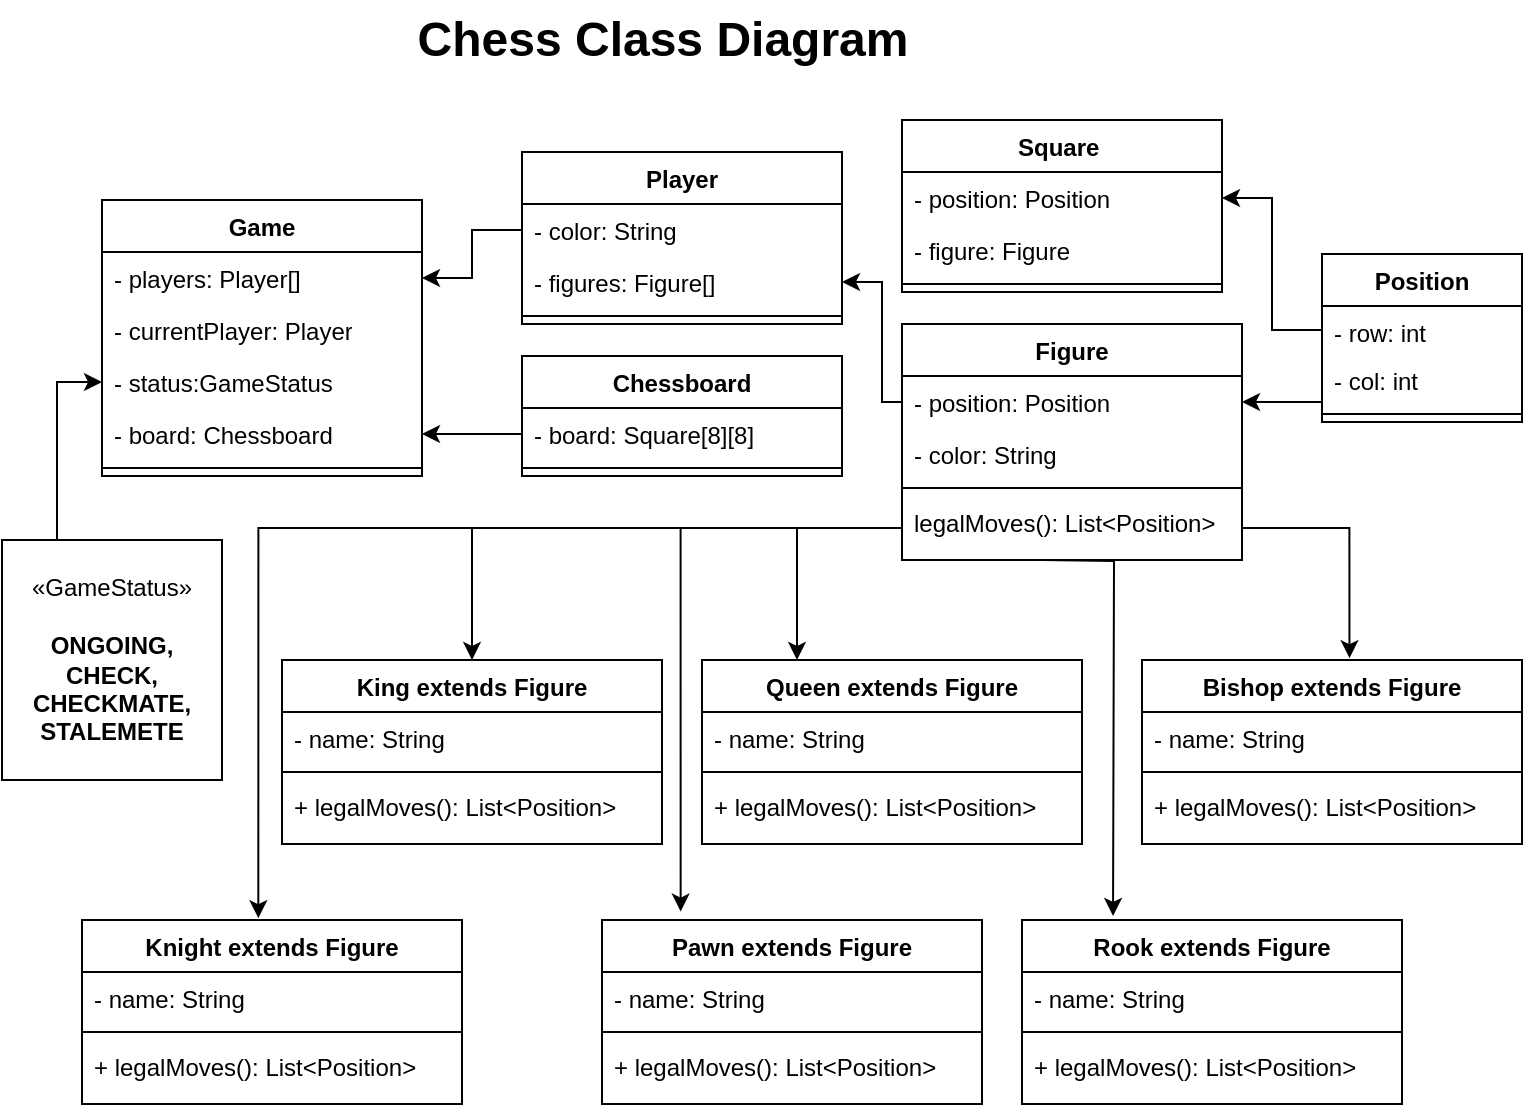 <mxfile version="24.1.0" type="github">
  <diagram name="Page-1" id="UGAyzT8rciiFniJ-YuEJ">
    <mxGraphModel dx="1222" dy="628" grid="1" gridSize="10" guides="1" tooltips="1" connect="1" arrows="1" fold="1" page="1" pageScale="1" pageWidth="850" pageHeight="1100" math="0" shadow="0">
      <root>
        <mxCell id="0" />
        <mxCell id="1" parent="0" />
        <mxCell id="H-SjnlmVFcyGF8M-FG-U-1" value="Game" style="swimlane;fontStyle=1;align=center;verticalAlign=top;childLayout=stackLayout;horizontal=1;startSize=26;horizontalStack=0;resizeParent=1;resizeParentMax=0;resizeLast=0;collapsible=1;marginBottom=0;whiteSpace=wrap;html=1;" vertex="1" parent="1">
          <mxGeometry x="90" y="120" width="160" height="138" as="geometry" />
        </mxCell>
        <mxCell id="H-SjnlmVFcyGF8M-FG-U-2" value="-&amp;nbsp;players: Player[]" style="text;strokeColor=none;fillColor=none;align=left;verticalAlign=top;spacingLeft=4;spacingRight=4;overflow=hidden;rotatable=0;points=[[0,0.5],[1,0.5]];portConstraint=eastwest;whiteSpace=wrap;html=1;" vertex="1" parent="H-SjnlmVFcyGF8M-FG-U-1">
          <mxGeometry y="26" width="160" height="26" as="geometry" />
        </mxCell>
        <mxCell id="H-SjnlmVFcyGF8M-FG-U-19" value="- currentPlayer: Player" style="text;strokeColor=none;fillColor=none;align=left;verticalAlign=top;spacingLeft=4;spacingRight=4;overflow=hidden;rotatable=0;points=[[0,0.5],[1,0.5]];portConstraint=eastwest;whiteSpace=wrap;html=1;" vertex="1" parent="H-SjnlmVFcyGF8M-FG-U-1">
          <mxGeometry y="52" width="160" height="26" as="geometry" />
        </mxCell>
        <mxCell id="H-SjnlmVFcyGF8M-FG-U-20" value="&lt;div&gt;- status:GameStatus&lt;br&gt;&lt;/div&gt;" style="text;strokeColor=none;fillColor=none;align=left;verticalAlign=top;spacingLeft=4;spacingRight=4;overflow=hidden;rotatable=0;points=[[0,0.5],[1,0.5]];portConstraint=eastwest;whiteSpace=wrap;html=1;" vertex="1" parent="H-SjnlmVFcyGF8M-FG-U-1">
          <mxGeometry y="78" width="160" height="26" as="geometry" />
        </mxCell>
        <mxCell id="H-SjnlmVFcyGF8M-FG-U-21" value="- board: Chessboard" style="text;strokeColor=none;fillColor=none;align=left;verticalAlign=top;spacingLeft=4;spacingRight=4;overflow=hidden;rotatable=0;points=[[0,0.5],[1,0.5]];portConstraint=eastwest;whiteSpace=wrap;html=1;" vertex="1" parent="H-SjnlmVFcyGF8M-FG-U-1">
          <mxGeometry y="104" width="160" height="26" as="geometry" />
        </mxCell>
        <mxCell id="H-SjnlmVFcyGF8M-FG-U-3" value="" style="line;strokeWidth=1;fillColor=none;align=left;verticalAlign=middle;spacingTop=-1;spacingLeft=3;spacingRight=3;rotatable=0;labelPosition=right;points=[];portConstraint=eastwest;strokeColor=inherit;" vertex="1" parent="H-SjnlmVFcyGF8M-FG-U-1">
          <mxGeometry y="130" width="160" height="8" as="geometry" />
        </mxCell>
        <mxCell id="H-SjnlmVFcyGF8M-FG-U-23" value="Chessboard" style="swimlane;fontStyle=1;align=center;verticalAlign=top;childLayout=stackLayout;horizontal=1;startSize=26;horizontalStack=0;resizeParent=1;resizeParentMax=0;resizeLast=0;collapsible=1;marginBottom=0;whiteSpace=wrap;html=1;" vertex="1" parent="1">
          <mxGeometry x="300" y="198" width="160" height="60" as="geometry" />
        </mxCell>
        <mxCell id="H-SjnlmVFcyGF8M-FG-U-24" value="- board: Square[8][8]" style="text;strokeColor=none;fillColor=none;align=left;verticalAlign=top;spacingLeft=4;spacingRight=4;overflow=hidden;rotatable=0;points=[[0,0.5],[1,0.5]];portConstraint=eastwest;whiteSpace=wrap;html=1;" vertex="1" parent="H-SjnlmVFcyGF8M-FG-U-23">
          <mxGeometry y="26" width="160" height="26" as="geometry" />
        </mxCell>
        <mxCell id="H-SjnlmVFcyGF8M-FG-U-28" value="" style="line;strokeWidth=1;fillColor=none;align=left;verticalAlign=middle;spacingTop=-1;spacingLeft=3;spacingRight=3;rotatable=0;labelPosition=right;points=[];portConstraint=eastwest;strokeColor=inherit;" vertex="1" parent="H-SjnlmVFcyGF8M-FG-U-23">
          <mxGeometry y="52" width="160" height="8" as="geometry" />
        </mxCell>
        <mxCell id="H-SjnlmVFcyGF8M-FG-U-29" value="Player" style="swimlane;fontStyle=1;align=center;verticalAlign=top;childLayout=stackLayout;horizontal=1;startSize=26;horizontalStack=0;resizeParent=1;resizeParentMax=0;resizeLast=0;collapsible=1;marginBottom=0;whiteSpace=wrap;html=1;" vertex="1" parent="1">
          <mxGeometry x="300" y="96" width="160" height="86" as="geometry" />
        </mxCell>
        <mxCell id="H-SjnlmVFcyGF8M-FG-U-30" value="-&amp;nbsp;color: String&lt;div&gt;&lt;br/&gt;&lt;/div&gt;" style="text;strokeColor=none;fillColor=none;align=left;verticalAlign=top;spacingLeft=4;spacingRight=4;overflow=hidden;rotatable=0;points=[[0,0.5],[1,0.5]];portConstraint=eastwest;whiteSpace=wrap;html=1;" vertex="1" parent="H-SjnlmVFcyGF8M-FG-U-29">
          <mxGeometry y="26" width="160" height="26" as="geometry" />
        </mxCell>
        <mxCell id="H-SjnlmVFcyGF8M-FG-U-32" value="&lt;div&gt;- figures: Figure[]&lt;br&gt;&lt;/div&gt;" style="text;strokeColor=none;fillColor=none;align=left;verticalAlign=top;spacingLeft=4;spacingRight=4;overflow=hidden;rotatable=0;points=[[0,0.5],[1,0.5]];portConstraint=eastwest;whiteSpace=wrap;html=1;" vertex="1" parent="H-SjnlmVFcyGF8M-FG-U-29">
          <mxGeometry y="52" width="160" height="26" as="geometry" />
        </mxCell>
        <mxCell id="H-SjnlmVFcyGF8M-FG-U-31" value="" style="line;strokeWidth=1;fillColor=none;align=left;verticalAlign=middle;spacingTop=-1;spacingLeft=3;spacingRight=3;rotatable=0;labelPosition=right;points=[];portConstraint=eastwest;strokeColor=inherit;" vertex="1" parent="H-SjnlmVFcyGF8M-FG-U-29">
          <mxGeometry y="78" width="160" height="8" as="geometry" />
        </mxCell>
        <mxCell id="H-SjnlmVFcyGF8M-FG-U-33" value="Square&amp;nbsp;" style="swimlane;fontStyle=1;align=center;verticalAlign=top;childLayout=stackLayout;horizontal=1;startSize=26;horizontalStack=0;resizeParent=1;resizeParentMax=0;resizeLast=0;collapsible=1;marginBottom=0;whiteSpace=wrap;html=1;" vertex="1" parent="1">
          <mxGeometry x="490" y="80" width="160" height="86" as="geometry" />
        </mxCell>
        <mxCell id="H-SjnlmVFcyGF8M-FG-U-34" value="&lt;div&gt;- position: Position&lt;br&gt;&lt;/div&gt;" style="text;strokeColor=none;fillColor=none;align=left;verticalAlign=top;spacingLeft=4;spacingRight=4;overflow=hidden;rotatable=0;points=[[0,0.5],[1,0.5]];portConstraint=eastwest;whiteSpace=wrap;html=1;" vertex="1" parent="H-SjnlmVFcyGF8M-FG-U-33">
          <mxGeometry y="26" width="160" height="26" as="geometry" />
        </mxCell>
        <mxCell id="H-SjnlmVFcyGF8M-FG-U-35" value="&lt;div&gt;- figure: Figure&lt;br&gt;&lt;/div&gt;" style="text;strokeColor=none;fillColor=none;align=left;verticalAlign=top;spacingLeft=4;spacingRight=4;overflow=hidden;rotatable=0;points=[[0,0.5],[1,0.5]];portConstraint=eastwest;whiteSpace=wrap;html=1;" vertex="1" parent="H-SjnlmVFcyGF8M-FG-U-33">
          <mxGeometry y="52" width="160" height="26" as="geometry" />
        </mxCell>
        <mxCell id="H-SjnlmVFcyGF8M-FG-U-36" value="" style="line;strokeWidth=1;fillColor=none;align=left;verticalAlign=middle;spacingTop=-1;spacingLeft=3;spacingRight=3;rotatable=0;labelPosition=right;points=[];portConstraint=eastwest;strokeColor=inherit;" vertex="1" parent="H-SjnlmVFcyGF8M-FG-U-33">
          <mxGeometry y="78" width="160" height="8" as="geometry" />
        </mxCell>
        <mxCell id="H-SjnlmVFcyGF8M-FG-U-37" value="Figure" style="swimlane;fontStyle=1;align=center;verticalAlign=top;childLayout=stackLayout;horizontal=1;startSize=26;horizontalStack=0;resizeParent=1;resizeParentMax=0;resizeLast=0;collapsible=1;marginBottom=0;whiteSpace=wrap;html=1;" vertex="1" parent="1">
          <mxGeometry x="490" y="182" width="170" height="118" as="geometry" />
        </mxCell>
        <mxCell id="H-SjnlmVFcyGF8M-FG-U-38" value="&lt;div&gt;- position: Position&lt;br&gt;&lt;/div&gt;" style="text;strokeColor=none;fillColor=none;align=left;verticalAlign=top;spacingLeft=4;spacingRight=4;overflow=hidden;rotatable=0;points=[[0,0.5],[1,0.5]];portConstraint=eastwest;whiteSpace=wrap;html=1;" vertex="1" parent="H-SjnlmVFcyGF8M-FG-U-37">
          <mxGeometry y="26" width="170" height="26" as="geometry" />
        </mxCell>
        <mxCell id="H-SjnlmVFcyGF8M-FG-U-39" value="&lt;div&gt;- color: String&lt;br&gt;&lt;/div&gt;" style="text;strokeColor=none;fillColor=none;align=left;verticalAlign=top;spacingLeft=4;spacingRight=4;overflow=hidden;rotatable=0;points=[[0,0.5],[1,0.5]];portConstraint=eastwest;whiteSpace=wrap;html=1;" vertex="1" parent="H-SjnlmVFcyGF8M-FG-U-37">
          <mxGeometry y="52" width="170" height="26" as="geometry" />
        </mxCell>
        <mxCell id="H-SjnlmVFcyGF8M-FG-U-40" value="" style="line;strokeWidth=1;fillColor=none;align=left;verticalAlign=middle;spacingTop=-1;spacingLeft=3;spacingRight=3;rotatable=0;labelPosition=right;points=[];portConstraint=eastwest;strokeColor=inherit;" vertex="1" parent="H-SjnlmVFcyGF8M-FG-U-37">
          <mxGeometry y="78" width="170" height="8" as="geometry" />
        </mxCell>
        <mxCell id="H-SjnlmVFcyGF8M-FG-U-42" value="&lt;div&gt;legalMoves(): List&amp;lt;Position&amp;gt;&lt;br&gt;&lt;/div&gt;" style="text;strokeColor=none;fillColor=none;align=left;verticalAlign=top;spacingLeft=4;spacingRight=4;overflow=hidden;rotatable=0;points=[[0,0.5],[1,0.5]];portConstraint=eastwest;whiteSpace=wrap;html=1;" vertex="1" parent="H-SjnlmVFcyGF8M-FG-U-37">
          <mxGeometry y="86" width="170" height="32" as="geometry" />
        </mxCell>
        <mxCell id="H-SjnlmVFcyGF8M-FG-U-43" value="King extends Figure" style="swimlane;fontStyle=1;align=center;verticalAlign=top;childLayout=stackLayout;horizontal=1;startSize=26;horizontalStack=0;resizeParent=1;resizeParentMax=0;resizeLast=0;collapsible=1;marginBottom=0;whiteSpace=wrap;html=1;" vertex="1" parent="1">
          <mxGeometry x="180" y="350" width="190" height="92" as="geometry" />
        </mxCell>
        <mxCell id="H-SjnlmVFcyGF8M-FG-U-44" value="&lt;div&gt;- name: String&lt;br&gt;&lt;/div&gt;" style="text;strokeColor=none;fillColor=none;align=left;verticalAlign=top;spacingLeft=4;spacingRight=4;overflow=hidden;rotatable=0;points=[[0,0.5],[1,0.5]];portConstraint=eastwest;whiteSpace=wrap;html=1;" vertex="1" parent="H-SjnlmVFcyGF8M-FG-U-43">
          <mxGeometry y="26" width="190" height="26" as="geometry" />
        </mxCell>
        <mxCell id="H-SjnlmVFcyGF8M-FG-U-46" value="" style="line;strokeWidth=1;fillColor=none;align=left;verticalAlign=middle;spacingTop=-1;spacingLeft=3;spacingRight=3;rotatable=0;labelPosition=right;points=[];portConstraint=eastwest;strokeColor=inherit;" vertex="1" parent="H-SjnlmVFcyGF8M-FG-U-43">
          <mxGeometry y="52" width="190" height="8" as="geometry" />
        </mxCell>
        <mxCell id="H-SjnlmVFcyGF8M-FG-U-47" value="&lt;div&gt;+ legalMoves(): List&amp;lt;Position&amp;gt;&lt;br&gt;&lt;/div&gt;" style="text;strokeColor=none;fillColor=none;align=left;verticalAlign=top;spacingLeft=4;spacingRight=4;overflow=hidden;rotatable=0;points=[[0,0.5],[1,0.5]];portConstraint=eastwest;whiteSpace=wrap;html=1;" vertex="1" parent="H-SjnlmVFcyGF8M-FG-U-43">
          <mxGeometry y="60" width="190" height="32" as="geometry" />
        </mxCell>
        <mxCell id="H-SjnlmVFcyGF8M-FG-U-48" value="Queen extends Figure" style="swimlane;fontStyle=1;align=center;verticalAlign=top;childLayout=stackLayout;horizontal=1;startSize=26;horizontalStack=0;resizeParent=1;resizeParentMax=0;resizeLast=0;collapsible=1;marginBottom=0;whiteSpace=wrap;html=1;" vertex="1" parent="1">
          <mxGeometry x="390" y="350" width="190" height="92" as="geometry" />
        </mxCell>
        <mxCell id="H-SjnlmVFcyGF8M-FG-U-49" value="&lt;div&gt;- name: String&lt;br&gt;&lt;/div&gt;" style="text;strokeColor=none;fillColor=none;align=left;verticalAlign=top;spacingLeft=4;spacingRight=4;overflow=hidden;rotatable=0;points=[[0,0.5],[1,0.5]];portConstraint=eastwest;whiteSpace=wrap;html=1;" vertex="1" parent="H-SjnlmVFcyGF8M-FG-U-48">
          <mxGeometry y="26" width="190" height="26" as="geometry" />
        </mxCell>
        <mxCell id="H-SjnlmVFcyGF8M-FG-U-50" value="" style="line;strokeWidth=1;fillColor=none;align=left;verticalAlign=middle;spacingTop=-1;spacingLeft=3;spacingRight=3;rotatable=0;labelPosition=right;points=[];portConstraint=eastwest;strokeColor=inherit;" vertex="1" parent="H-SjnlmVFcyGF8M-FG-U-48">
          <mxGeometry y="52" width="190" height="8" as="geometry" />
        </mxCell>
        <mxCell id="H-SjnlmVFcyGF8M-FG-U-51" value="&lt;div&gt;+ legalMoves(): List&amp;lt;Position&amp;gt;&lt;br&gt;&lt;/div&gt;" style="text;strokeColor=none;fillColor=none;align=left;verticalAlign=top;spacingLeft=4;spacingRight=4;overflow=hidden;rotatable=0;points=[[0,0.5],[1,0.5]];portConstraint=eastwest;whiteSpace=wrap;html=1;" vertex="1" parent="H-SjnlmVFcyGF8M-FG-U-48">
          <mxGeometry y="60" width="190" height="32" as="geometry" />
        </mxCell>
        <mxCell id="H-SjnlmVFcyGF8M-FG-U-53" value="Bishop extends Figure" style="swimlane;fontStyle=1;align=center;verticalAlign=top;childLayout=stackLayout;horizontal=1;startSize=26;horizontalStack=0;resizeParent=1;resizeParentMax=0;resizeLast=0;collapsible=1;marginBottom=0;whiteSpace=wrap;html=1;" vertex="1" parent="1">
          <mxGeometry x="610" y="350" width="190" height="92" as="geometry" />
        </mxCell>
        <mxCell id="H-SjnlmVFcyGF8M-FG-U-54" value="&lt;div&gt;- name: String&lt;br&gt;&lt;/div&gt;" style="text;strokeColor=none;fillColor=none;align=left;verticalAlign=top;spacingLeft=4;spacingRight=4;overflow=hidden;rotatable=0;points=[[0,0.5],[1,0.5]];portConstraint=eastwest;whiteSpace=wrap;html=1;" vertex="1" parent="H-SjnlmVFcyGF8M-FG-U-53">
          <mxGeometry y="26" width="190" height="26" as="geometry" />
        </mxCell>
        <mxCell id="H-SjnlmVFcyGF8M-FG-U-55" value="" style="line;strokeWidth=1;fillColor=none;align=left;verticalAlign=middle;spacingTop=-1;spacingLeft=3;spacingRight=3;rotatable=0;labelPosition=right;points=[];portConstraint=eastwest;strokeColor=inherit;" vertex="1" parent="H-SjnlmVFcyGF8M-FG-U-53">
          <mxGeometry y="52" width="190" height="8" as="geometry" />
        </mxCell>
        <mxCell id="H-SjnlmVFcyGF8M-FG-U-56" value="&lt;div&gt;+ legalMoves(): List&amp;lt;Position&amp;gt;&lt;br&gt;&lt;/div&gt;" style="text;strokeColor=none;fillColor=none;align=left;verticalAlign=top;spacingLeft=4;spacingRight=4;overflow=hidden;rotatable=0;points=[[0,0.5],[1,0.5]];portConstraint=eastwest;whiteSpace=wrap;html=1;" vertex="1" parent="H-SjnlmVFcyGF8M-FG-U-53">
          <mxGeometry y="60" width="190" height="32" as="geometry" />
        </mxCell>
        <mxCell id="H-SjnlmVFcyGF8M-FG-U-57" value="Knight extends Figure" style="swimlane;fontStyle=1;align=center;verticalAlign=top;childLayout=stackLayout;horizontal=1;startSize=26;horizontalStack=0;resizeParent=1;resizeParentMax=0;resizeLast=0;collapsible=1;marginBottom=0;whiteSpace=wrap;html=1;" vertex="1" parent="1">
          <mxGeometry x="80" y="480" width="190" height="92" as="geometry" />
        </mxCell>
        <mxCell id="H-SjnlmVFcyGF8M-FG-U-58" value="&lt;div&gt;- name: String&lt;br&gt;&lt;/div&gt;" style="text;strokeColor=none;fillColor=none;align=left;verticalAlign=top;spacingLeft=4;spacingRight=4;overflow=hidden;rotatable=0;points=[[0,0.5],[1,0.5]];portConstraint=eastwest;whiteSpace=wrap;html=1;" vertex="1" parent="H-SjnlmVFcyGF8M-FG-U-57">
          <mxGeometry y="26" width="190" height="26" as="geometry" />
        </mxCell>
        <mxCell id="H-SjnlmVFcyGF8M-FG-U-59" value="" style="line;strokeWidth=1;fillColor=none;align=left;verticalAlign=middle;spacingTop=-1;spacingLeft=3;spacingRight=3;rotatable=0;labelPosition=right;points=[];portConstraint=eastwest;strokeColor=inherit;" vertex="1" parent="H-SjnlmVFcyGF8M-FG-U-57">
          <mxGeometry y="52" width="190" height="8" as="geometry" />
        </mxCell>
        <mxCell id="H-SjnlmVFcyGF8M-FG-U-60" value="&lt;div&gt;+ legalMoves(): List&amp;lt;Position&amp;gt;&lt;br&gt;&lt;/div&gt;" style="text;strokeColor=none;fillColor=none;align=left;verticalAlign=top;spacingLeft=4;spacingRight=4;overflow=hidden;rotatable=0;points=[[0,0.5],[1,0.5]];portConstraint=eastwest;whiteSpace=wrap;html=1;" vertex="1" parent="H-SjnlmVFcyGF8M-FG-U-57">
          <mxGeometry y="60" width="190" height="32" as="geometry" />
        </mxCell>
        <mxCell id="H-SjnlmVFcyGF8M-FG-U-61" value="Pawn extends Figure" style="swimlane;fontStyle=1;align=center;verticalAlign=top;childLayout=stackLayout;horizontal=1;startSize=26;horizontalStack=0;resizeParent=1;resizeParentMax=0;resizeLast=0;collapsible=1;marginBottom=0;whiteSpace=wrap;html=1;" vertex="1" parent="1">
          <mxGeometry x="340" y="480" width="190" height="92" as="geometry" />
        </mxCell>
        <mxCell id="H-SjnlmVFcyGF8M-FG-U-62" value="&lt;div&gt;- name: String&lt;br&gt;&lt;/div&gt;" style="text;strokeColor=none;fillColor=none;align=left;verticalAlign=top;spacingLeft=4;spacingRight=4;overflow=hidden;rotatable=0;points=[[0,0.5],[1,0.5]];portConstraint=eastwest;whiteSpace=wrap;html=1;" vertex="1" parent="H-SjnlmVFcyGF8M-FG-U-61">
          <mxGeometry y="26" width="190" height="26" as="geometry" />
        </mxCell>
        <mxCell id="H-SjnlmVFcyGF8M-FG-U-63" value="" style="line;strokeWidth=1;fillColor=none;align=left;verticalAlign=middle;spacingTop=-1;spacingLeft=3;spacingRight=3;rotatable=0;labelPosition=right;points=[];portConstraint=eastwest;strokeColor=inherit;" vertex="1" parent="H-SjnlmVFcyGF8M-FG-U-61">
          <mxGeometry y="52" width="190" height="8" as="geometry" />
        </mxCell>
        <mxCell id="H-SjnlmVFcyGF8M-FG-U-64" value="&lt;div&gt;+ legalMoves(): List&amp;lt;Position&amp;gt;&lt;br&gt;&lt;/div&gt;" style="text;strokeColor=none;fillColor=none;align=left;verticalAlign=top;spacingLeft=4;spacingRight=4;overflow=hidden;rotatable=0;points=[[0,0.5],[1,0.5]];portConstraint=eastwest;whiteSpace=wrap;html=1;" vertex="1" parent="H-SjnlmVFcyGF8M-FG-U-61">
          <mxGeometry y="60" width="190" height="32" as="geometry" />
        </mxCell>
        <mxCell id="H-SjnlmVFcyGF8M-FG-U-65" value="Rook extends Figure" style="swimlane;fontStyle=1;align=center;verticalAlign=top;childLayout=stackLayout;horizontal=1;startSize=26;horizontalStack=0;resizeParent=1;resizeParentMax=0;resizeLast=0;collapsible=1;marginBottom=0;whiteSpace=wrap;html=1;" vertex="1" parent="1">
          <mxGeometry x="550" y="480" width="190" height="92" as="geometry" />
        </mxCell>
        <mxCell id="H-SjnlmVFcyGF8M-FG-U-66" value="&lt;div&gt;- name: String&lt;br&gt;&lt;/div&gt;" style="text;strokeColor=none;fillColor=none;align=left;verticalAlign=top;spacingLeft=4;spacingRight=4;overflow=hidden;rotatable=0;points=[[0,0.5],[1,0.5]];portConstraint=eastwest;whiteSpace=wrap;html=1;" vertex="1" parent="H-SjnlmVFcyGF8M-FG-U-65">
          <mxGeometry y="26" width="190" height="26" as="geometry" />
        </mxCell>
        <mxCell id="H-SjnlmVFcyGF8M-FG-U-67" value="" style="line;strokeWidth=1;fillColor=none;align=left;verticalAlign=middle;spacingTop=-1;spacingLeft=3;spacingRight=3;rotatable=0;labelPosition=right;points=[];portConstraint=eastwest;strokeColor=inherit;" vertex="1" parent="H-SjnlmVFcyGF8M-FG-U-65">
          <mxGeometry y="52" width="190" height="8" as="geometry" />
        </mxCell>
        <mxCell id="H-SjnlmVFcyGF8M-FG-U-68" value="&lt;div&gt;+ legalMoves(): List&amp;lt;Position&amp;gt;&lt;br&gt;&lt;/div&gt;" style="text;strokeColor=none;fillColor=none;align=left;verticalAlign=top;spacingLeft=4;spacingRight=4;overflow=hidden;rotatable=0;points=[[0,0.5],[1,0.5]];portConstraint=eastwest;whiteSpace=wrap;html=1;" vertex="1" parent="H-SjnlmVFcyGF8M-FG-U-65">
          <mxGeometry y="60" width="190" height="32" as="geometry" />
        </mxCell>
        <mxCell id="H-SjnlmVFcyGF8M-FG-U-69" value="Position" style="swimlane;fontStyle=1;align=center;verticalAlign=top;childLayout=stackLayout;horizontal=1;startSize=26;horizontalStack=0;resizeParent=1;resizeParentMax=0;resizeLast=0;collapsible=1;marginBottom=0;whiteSpace=wrap;html=1;" vertex="1" parent="1">
          <mxGeometry x="700" y="147" width="100" height="84" as="geometry" />
        </mxCell>
        <mxCell id="H-SjnlmVFcyGF8M-FG-U-70" value="&lt;div&gt;- row: int&lt;br&gt;&lt;/div&gt;" style="text;strokeColor=none;fillColor=none;align=left;verticalAlign=top;spacingLeft=4;spacingRight=4;overflow=hidden;rotatable=0;points=[[0,0.5],[1,0.5]];portConstraint=eastwest;whiteSpace=wrap;html=1;" vertex="1" parent="H-SjnlmVFcyGF8M-FG-U-69">
          <mxGeometry y="26" width="100" height="24" as="geometry" />
        </mxCell>
        <mxCell id="H-SjnlmVFcyGF8M-FG-U-71" value="&lt;div&gt;- col: int&lt;br&gt;&lt;/div&gt;" style="text;strokeColor=none;fillColor=none;align=left;verticalAlign=top;spacingLeft=4;spacingRight=4;overflow=hidden;rotatable=0;points=[[0,0.5],[1,0.5]];portConstraint=eastwest;whiteSpace=wrap;html=1;" vertex="1" parent="H-SjnlmVFcyGF8M-FG-U-69">
          <mxGeometry y="50" width="100" height="26" as="geometry" />
        </mxCell>
        <mxCell id="H-SjnlmVFcyGF8M-FG-U-72" value="" style="line;strokeWidth=1;fillColor=none;align=left;verticalAlign=middle;spacingTop=-1;spacingLeft=3;spacingRight=3;rotatable=0;labelPosition=right;points=[];portConstraint=eastwest;strokeColor=inherit;" vertex="1" parent="H-SjnlmVFcyGF8M-FG-U-69">
          <mxGeometry y="76" width="100" height="8" as="geometry" />
        </mxCell>
        <mxCell id="H-SjnlmVFcyGF8M-FG-U-77" style="edgeStyle=orthogonalEdgeStyle;rounded=0;orthogonalLoop=1;jettySize=auto;html=1;exitX=0.25;exitY=0;exitDx=0;exitDy=0;entryX=0;entryY=0.5;entryDx=0;entryDy=0;" edge="1" parent="1" source="H-SjnlmVFcyGF8M-FG-U-73" target="H-SjnlmVFcyGF8M-FG-U-20">
          <mxGeometry relative="1" as="geometry" />
        </mxCell>
        <mxCell id="H-SjnlmVFcyGF8M-FG-U-73" value="«GameStatus»&lt;br&gt;&lt;br&gt;&lt;div&gt;&lt;b&gt;ONGOING,&lt;/b&gt;&lt;/div&gt;&lt;div&gt;&lt;b&gt;CHECK,&lt;/b&gt;&lt;/div&gt;&lt;div&gt;&lt;b&gt;CHECKMATE,&lt;/b&gt;&lt;/div&gt;&lt;div&gt;&lt;b&gt;STALEMETE&lt;/b&gt;&lt;/div&gt;" style="html=1;whiteSpace=wrap;" vertex="1" parent="1">
          <mxGeometry x="40" y="290" width="110" height="120" as="geometry" />
        </mxCell>
        <mxCell id="H-SjnlmVFcyGF8M-FG-U-76" style="edgeStyle=orthogonalEdgeStyle;rounded=0;orthogonalLoop=1;jettySize=auto;html=1;exitX=0;exitY=0.5;exitDx=0;exitDy=0;entryX=1;entryY=0.5;entryDx=0;entryDy=0;" edge="1" parent="1" source="H-SjnlmVFcyGF8M-FG-U-24" target="H-SjnlmVFcyGF8M-FG-U-21">
          <mxGeometry relative="1" as="geometry" />
        </mxCell>
        <mxCell id="H-SjnlmVFcyGF8M-FG-U-87" style="edgeStyle=orthogonalEdgeStyle;rounded=0;orthogonalLoop=1;jettySize=auto;html=1;exitX=0;exitY=0.5;exitDx=0;exitDy=0;entryX=1;entryY=0.5;entryDx=0;entryDy=0;" edge="1" parent="1" source="H-SjnlmVFcyGF8M-FG-U-30" target="H-SjnlmVFcyGF8M-FG-U-2">
          <mxGeometry relative="1" as="geometry" />
        </mxCell>
        <mxCell id="H-SjnlmVFcyGF8M-FG-U-89" style="edgeStyle=orthogonalEdgeStyle;rounded=0;orthogonalLoop=1;jettySize=auto;html=1;exitX=0;exitY=0.5;exitDx=0;exitDy=0;entryX=1;entryY=0.5;entryDx=0;entryDy=0;" edge="1" parent="1" source="H-SjnlmVFcyGF8M-FG-U-70" target="H-SjnlmVFcyGF8M-FG-U-34">
          <mxGeometry relative="1" as="geometry" />
        </mxCell>
        <mxCell id="H-SjnlmVFcyGF8M-FG-U-90" style="edgeStyle=orthogonalEdgeStyle;rounded=0;orthogonalLoop=1;jettySize=auto;html=1;exitX=0;exitY=0.5;exitDx=0;exitDy=0;entryX=1;entryY=0.5;entryDx=0;entryDy=0;" edge="1" parent="1" source="H-SjnlmVFcyGF8M-FG-U-38" target="H-SjnlmVFcyGF8M-FG-U-32">
          <mxGeometry relative="1" as="geometry">
            <Array as="points">
              <mxPoint x="480" y="221" />
              <mxPoint x="480" y="161" />
            </Array>
          </mxGeometry>
        </mxCell>
        <mxCell id="H-SjnlmVFcyGF8M-FG-U-92" style="edgeStyle=orthogonalEdgeStyle;rounded=0;orthogonalLoop=1;jettySize=auto;html=1;exitX=0;exitY=0.5;exitDx=0;exitDy=0;entryX=1;entryY=0.5;entryDx=0;entryDy=0;" edge="1" parent="1" source="H-SjnlmVFcyGF8M-FG-U-71" target="H-SjnlmVFcyGF8M-FG-U-38">
          <mxGeometry relative="1" as="geometry">
            <Array as="points">
              <mxPoint x="700" y="221" />
            </Array>
          </mxGeometry>
        </mxCell>
        <mxCell id="H-SjnlmVFcyGF8M-FG-U-101" style="edgeStyle=orthogonalEdgeStyle;rounded=0;orthogonalLoop=1;jettySize=auto;html=1;exitX=1;exitY=0.5;exitDx=0;exitDy=0;entryX=0.546;entryY=-0.01;entryDx=0;entryDy=0;entryPerimeter=0;" edge="1" parent="1" source="H-SjnlmVFcyGF8M-FG-U-42" target="H-SjnlmVFcyGF8M-FG-U-53">
          <mxGeometry relative="1" as="geometry" />
        </mxCell>
        <mxCell id="H-SjnlmVFcyGF8M-FG-U-104" style="edgeStyle=orthogonalEdgeStyle;rounded=0;orthogonalLoop=1;jettySize=auto;html=1;exitX=0;exitY=0.5;exitDx=0;exitDy=0;entryX=0.464;entryY=-0.01;entryDx=0;entryDy=0;entryPerimeter=0;" edge="1" parent="1" source="H-SjnlmVFcyGF8M-FG-U-42" target="H-SjnlmVFcyGF8M-FG-U-57">
          <mxGeometry relative="1" as="geometry" />
        </mxCell>
        <mxCell id="H-SjnlmVFcyGF8M-FG-U-105" style="edgeStyle=orthogonalEdgeStyle;rounded=0;orthogonalLoop=1;jettySize=auto;html=1;entryX=0.108;entryY=-0.022;entryDx=0;entryDy=0;entryPerimeter=0;" edge="1" parent="1">
          <mxGeometry relative="1" as="geometry">
            <mxPoint x="560" y="300" as="sourcePoint" />
            <mxPoint x="595.52" y="477.976" as="targetPoint" />
          </mxGeometry>
        </mxCell>
        <mxCell id="H-SjnlmVFcyGF8M-FG-U-107" style="edgeStyle=orthogonalEdgeStyle;rounded=0;orthogonalLoop=1;jettySize=auto;html=1;entryX=0.5;entryY=0;entryDx=0;entryDy=0;" edge="1" parent="1" source="H-SjnlmVFcyGF8M-FG-U-42" target="H-SjnlmVFcyGF8M-FG-U-43">
          <mxGeometry relative="1" as="geometry" />
        </mxCell>
        <mxCell id="H-SjnlmVFcyGF8M-FG-U-108" style="edgeStyle=orthogonalEdgeStyle;rounded=0;orthogonalLoop=1;jettySize=auto;html=1;entryX=0.25;entryY=0;entryDx=0;entryDy=0;" edge="1" parent="1" source="H-SjnlmVFcyGF8M-FG-U-42" target="H-SjnlmVFcyGF8M-FG-U-48">
          <mxGeometry relative="1" as="geometry" />
        </mxCell>
        <mxCell id="H-SjnlmVFcyGF8M-FG-U-106" style="edgeStyle=orthogonalEdgeStyle;rounded=0;orthogonalLoop=1;jettySize=auto;html=1;entryX=0.207;entryY=-0.046;entryDx=0;entryDy=0;entryPerimeter=0;" edge="1" parent="1" source="H-SjnlmVFcyGF8M-FG-U-42" target="H-SjnlmVFcyGF8M-FG-U-61">
          <mxGeometry relative="1" as="geometry">
            <mxPoint x="380" y="470" as="targetPoint" />
          </mxGeometry>
        </mxCell>
        <mxCell id="H-SjnlmVFcyGF8M-FG-U-109" value="Chess Class Diagram" style="text;strokeColor=none;fillColor=none;html=1;fontSize=24;fontStyle=1;verticalAlign=middle;align=center;" vertex="1" parent="1">
          <mxGeometry x="320" y="20" width="100" height="40" as="geometry" />
        </mxCell>
      </root>
    </mxGraphModel>
  </diagram>
</mxfile>
